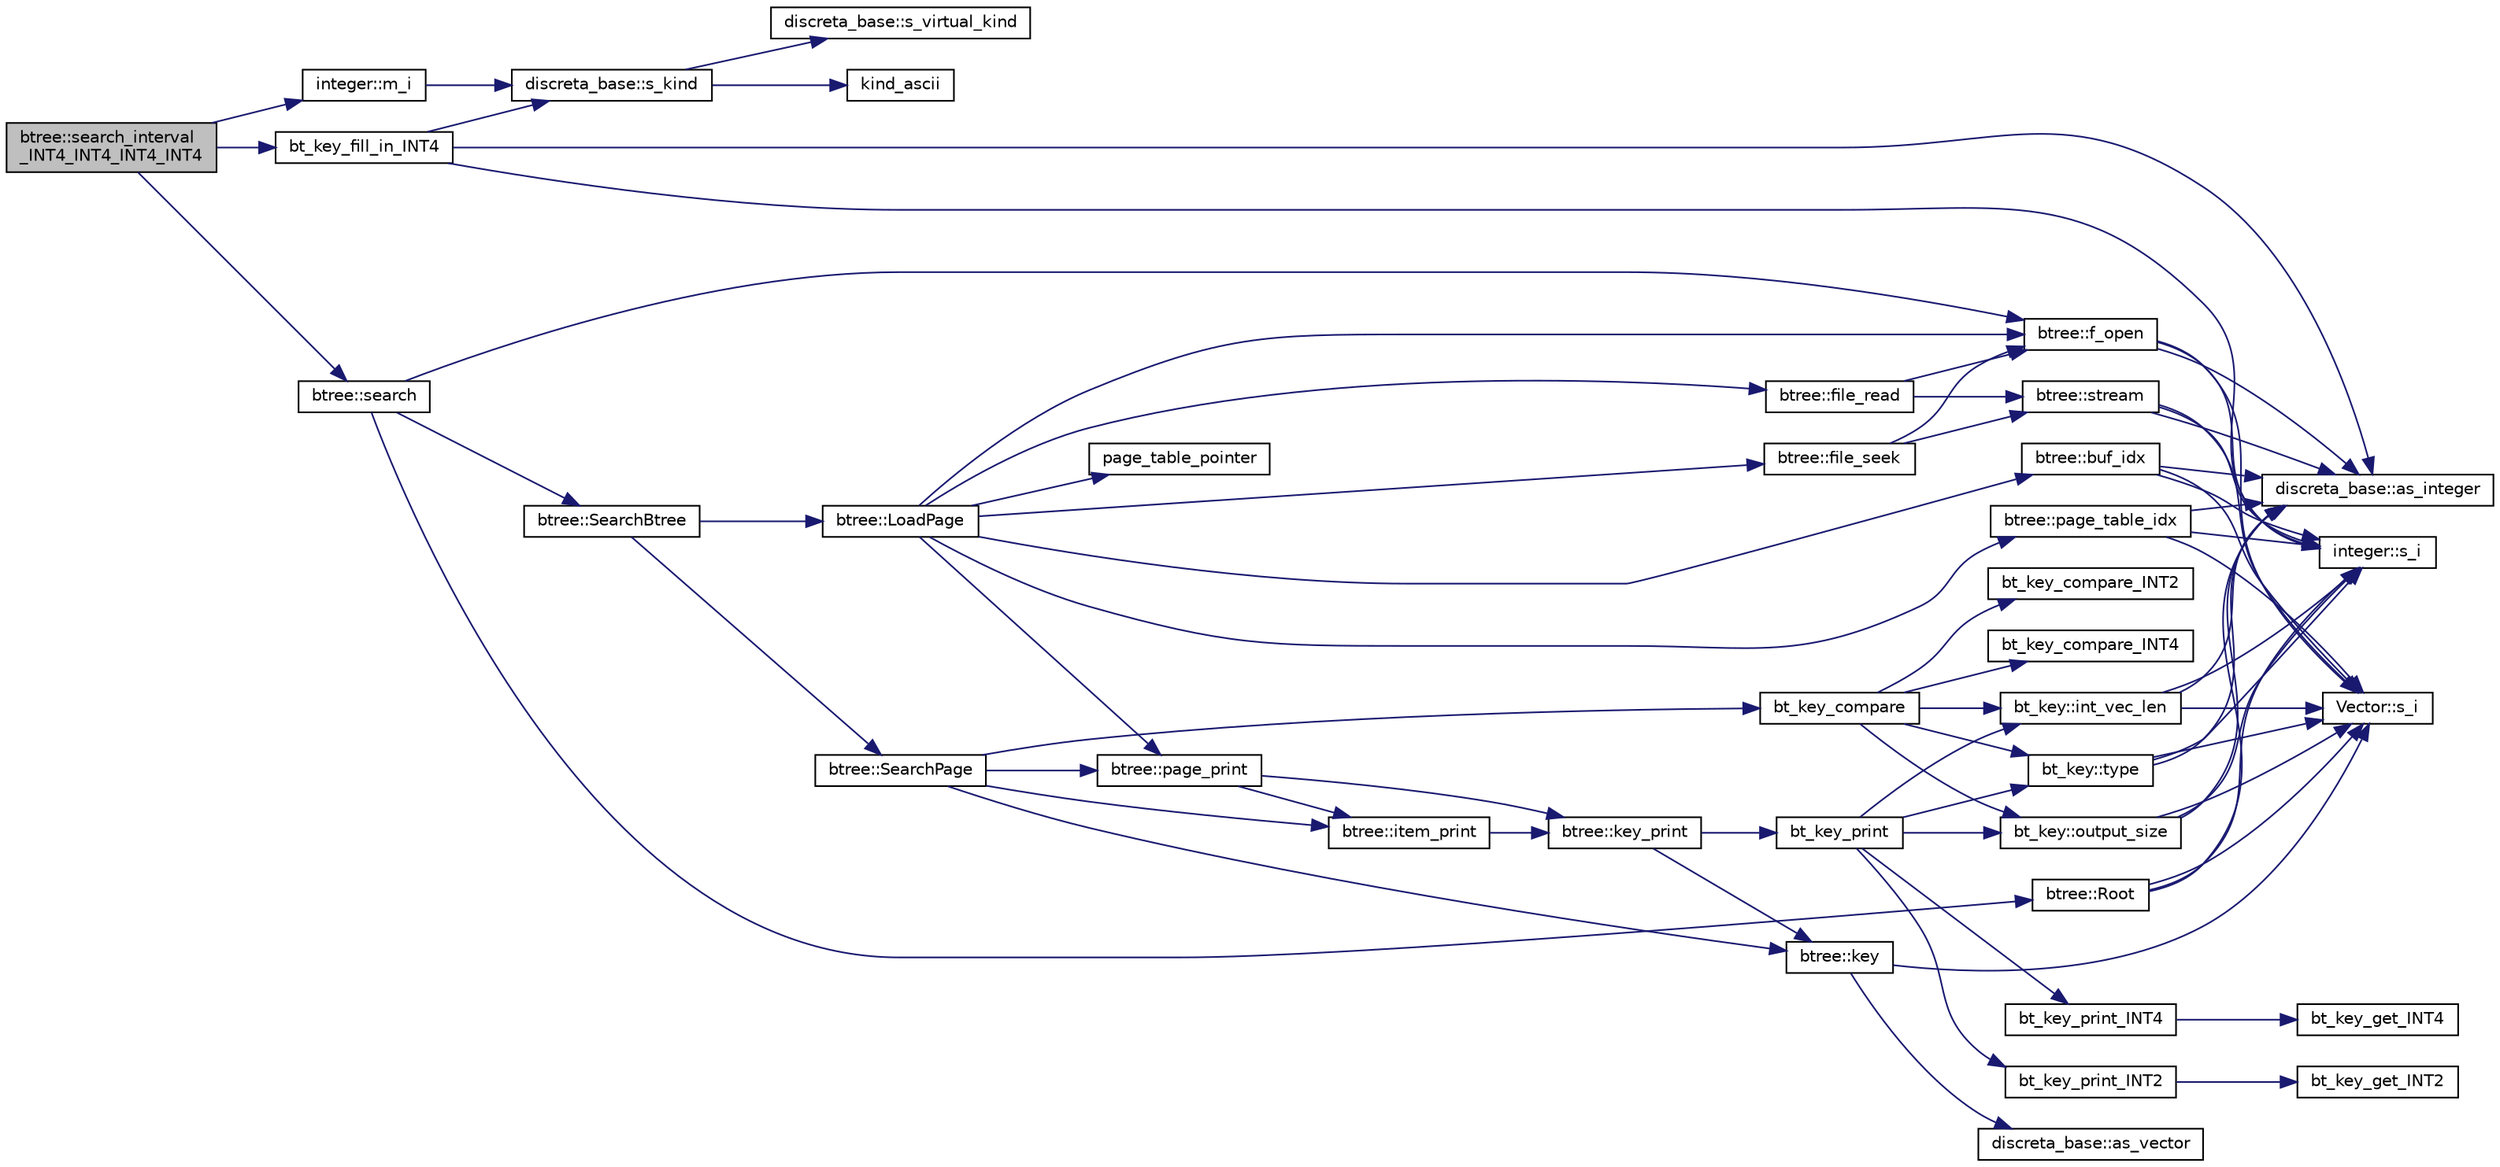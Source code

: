 digraph "btree::search_interval_INT4_INT4_INT4_INT4"
{
  edge [fontname="Helvetica",fontsize="10",labelfontname="Helvetica",labelfontsize="10"];
  node [fontname="Helvetica",fontsize="10",shape=record];
  rankdir="LR";
  Node3879 [label="btree::search_interval\l_INT4_INT4_INT4_INT4",height=0.2,width=0.4,color="black", fillcolor="grey75", style="filled", fontcolor="black"];
  Node3879 -> Node3880 [color="midnightblue",fontsize="10",style="solid",fontname="Helvetica"];
  Node3880 [label="integer::m_i",height=0.2,width=0.4,color="black", fillcolor="white", style="filled",URL="$d0/de5/classinteger.html#a869091f0a0f35f5354c8c4a70250e8a9"];
  Node3880 -> Node3881 [color="midnightblue",fontsize="10",style="solid",fontname="Helvetica"];
  Node3881 [label="discreta_base::s_kind",height=0.2,width=0.4,color="black", fillcolor="white", style="filled",URL="$d7/d71/classdiscreta__base.html#a8a830025c74adbbc3362418a7c2ba157"];
  Node3881 -> Node3882 [color="midnightblue",fontsize="10",style="solid",fontname="Helvetica"];
  Node3882 [label="discreta_base::s_virtual_kind",height=0.2,width=0.4,color="black", fillcolor="white", style="filled",URL="$d7/d71/classdiscreta__base.html#a52778a6d6943a468be083d0785d418fb"];
  Node3881 -> Node3883 [color="midnightblue",fontsize="10",style="solid",fontname="Helvetica"];
  Node3883 [label="kind_ascii",height=0.2,width=0.4,color="black", fillcolor="white", style="filled",URL="$d9/d60/discreta_8h.html#ad0ce825a9f29bc6cec27e1b64cfe27bf"];
  Node3879 -> Node3884 [color="midnightblue",fontsize="10",style="solid",fontname="Helvetica"];
  Node3884 [label="bt_key_fill_in_INT4",height=0.2,width=0.4,color="black", fillcolor="white", style="filled",URL="$d0/db3/bt__key_8_c.html#ab9236cc7f045b1beefa9445abd170dff"];
  Node3884 -> Node3881 [color="midnightblue",fontsize="10",style="solid",fontname="Helvetica"];
  Node3884 -> Node3885 [color="midnightblue",fontsize="10",style="solid",fontname="Helvetica"];
  Node3885 [label="discreta_base::as_integer",height=0.2,width=0.4,color="black", fillcolor="white", style="filled",URL="$d7/d71/classdiscreta__base.html#a00d7691eaf874fd283d942692fe8dd26"];
  Node3884 -> Node3886 [color="midnightblue",fontsize="10",style="solid",fontname="Helvetica"];
  Node3886 [label="integer::s_i",height=0.2,width=0.4,color="black", fillcolor="white", style="filled",URL="$d0/de5/classinteger.html#adf28e9f94d4c844adaa950deeb80b904"];
  Node3879 -> Node3887 [color="midnightblue",fontsize="10",style="solid",fontname="Helvetica"];
  Node3887 [label="btree::search",height=0.2,width=0.4,color="black", fillcolor="white", style="filled",URL="$dd/db0/classbtree.html#a0aea262fd4da610b2276f7742fc999d5"];
  Node3887 -> Node3888 [color="midnightblue",fontsize="10",style="solid",fontname="Helvetica"];
  Node3888 [label="btree::Root",height=0.2,width=0.4,color="black", fillcolor="white", style="filled",URL="$dd/db0/classbtree.html#a2fd65be715ab94bf4a764c4f582a642b"];
  Node3888 -> Node3889 [color="midnightblue",fontsize="10",style="solid",fontname="Helvetica"];
  Node3889 [label="Vector::s_i",height=0.2,width=0.4,color="black", fillcolor="white", style="filled",URL="$d5/db2/class_vector.html#a1c4fe1752523df8119f70dd550244871"];
  Node3888 -> Node3885 [color="midnightblue",fontsize="10",style="solid",fontname="Helvetica"];
  Node3888 -> Node3886 [color="midnightblue",fontsize="10",style="solid",fontname="Helvetica"];
  Node3887 -> Node3890 [color="midnightblue",fontsize="10",style="solid",fontname="Helvetica"];
  Node3890 [label="btree::f_open",height=0.2,width=0.4,color="black", fillcolor="white", style="filled",URL="$dd/db0/classbtree.html#a192d74607f02ea8e0ad631d6e6fd6704"];
  Node3890 -> Node3889 [color="midnightblue",fontsize="10",style="solid",fontname="Helvetica"];
  Node3890 -> Node3885 [color="midnightblue",fontsize="10",style="solid",fontname="Helvetica"];
  Node3890 -> Node3886 [color="midnightblue",fontsize="10",style="solid",fontname="Helvetica"];
  Node3887 -> Node3891 [color="midnightblue",fontsize="10",style="solid",fontname="Helvetica"];
  Node3891 [label="btree::SearchBtree",height=0.2,width=0.4,color="black", fillcolor="white", style="filled",URL="$dd/db0/classbtree.html#a6717768edf4de1aad4736c303bcedddd"];
  Node3891 -> Node3892 [color="midnightblue",fontsize="10",style="solid",fontname="Helvetica"];
  Node3892 [label="btree::LoadPage",height=0.2,width=0.4,color="black", fillcolor="white", style="filled",URL="$dd/db0/classbtree.html#a29d23b8b151b6b793aa1184ca6ccc947"];
  Node3892 -> Node3890 [color="midnightblue",fontsize="10",style="solid",fontname="Helvetica"];
  Node3892 -> Node3893 [color="midnightblue",fontsize="10",style="solid",fontname="Helvetica"];
  Node3893 [label="btree::buf_idx",height=0.2,width=0.4,color="black", fillcolor="white", style="filled",URL="$dd/db0/classbtree.html#a6a928fc93c93d8b5a83ad1ba699b453e"];
  Node3893 -> Node3889 [color="midnightblue",fontsize="10",style="solid",fontname="Helvetica"];
  Node3893 -> Node3885 [color="midnightblue",fontsize="10",style="solid",fontname="Helvetica"];
  Node3893 -> Node3886 [color="midnightblue",fontsize="10",style="solid",fontname="Helvetica"];
  Node3892 -> Node3894 [color="midnightblue",fontsize="10",style="solid",fontname="Helvetica"];
  Node3894 [label="page_table_pointer",height=0.2,width=0.4,color="black", fillcolor="white", style="filled",URL="$d9/d60/discreta_8h.html#a53208086adbea2817fe45f917410d9d0"];
  Node3892 -> Node3895 [color="midnightblue",fontsize="10",style="solid",fontname="Helvetica"];
  Node3895 [label="btree::page_table_idx",height=0.2,width=0.4,color="black", fillcolor="white", style="filled",URL="$dd/db0/classbtree.html#abc6a6f309e4c61cb5a7f4c4a248d384d"];
  Node3895 -> Node3889 [color="midnightblue",fontsize="10",style="solid",fontname="Helvetica"];
  Node3895 -> Node3885 [color="midnightblue",fontsize="10",style="solid",fontname="Helvetica"];
  Node3895 -> Node3886 [color="midnightblue",fontsize="10",style="solid",fontname="Helvetica"];
  Node3892 -> Node3896 [color="midnightblue",fontsize="10",style="solid",fontname="Helvetica"];
  Node3896 [label="btree::file_seek",height=0.2,width=0.4,color="black", fillcolor="white", style="filled",URL="$dd/db0/classbtree.html#a829c985973c7c164fda2d81398e13504"];
  Node3896 -> Node3890 [color="midnightblue",fontsize="10",style="solid",fontname="Helvetica"];
  Node3896 -> Node3897 [color="midnightblue",fontsize="10",style="solid",fontname="Helvetica"];
  Node3897 [label="btree::stream",height=0.2,width=0.4,color="black", fillcolor="white", style="filled",URL="$dd/db0/classbtree.html#af99e68df8c3674b7d77ed80a8bbcffac"];
  Node3897 -> Node3889 [color="midnightblue",fontsize="10",style="solid",fontname="Helvetica"];
  Node3897 -> Node3885 [color="midnightblue",fontsize="10",style="solid",fontname="Helvetica"];
  Node3897 -> Node3886 [color="midnightblue",fontsize="10",style="solid",fontname="Helvetica"];
  Node3892 -> Node3898 [color="midnightblue",fontsize="10",style="solid",fontname="Helvetica"];
  Node3898 [label="btree::file_read",height=0.2,width=0.4,color="black", fillcolor="white", style="filled",URL="$dd/db0/classbtree.html#ab0b9bbc01c3d3836048934e90aec5f6c"];
  Node3898 -> Node3890 [color="midnightblue",fontsize="10",style="solid",fontname="Helvetica"];
  Node3898 -> Node3897 [color="midnightblue",fontsize="10",style="solid",fontname="Helvetica"];
  Node3892 -> Node3899 [color="midnightblue",fontsize="10",style="solid",fontname="Helvetica"];
  Node3899 [label="btree::page_print",height=0.2,width=0.4,color="black", fillcolor="white", style="filled",URL="$dd/db0/classbtree.html#ae6ffbcdff58a0c738d1a0e27a963da5d"];
  Node3899 -> Node3900 [color="midnightblue",fontsize="10",style="solid",fontname="Helvetica"];
  Node3900 [label="btree::item_print",height=0.2,width=0.4,color="black", fillcolor="white", style="filled",URL="$dd/db0/classbtree.html#aca05a17e852f911cf7b1a971e7e7ad08"];
  Node3900 -> Node3901 [color="midnightblue",fontsize="10",style="solid",fontname="Helvetica"];
  Node3901 [label="btree::key_print",height=0.2,width=0.4,color="black", fillcolor="white", style="filled",URL="$dd/db0/classbtree.html#a4d527d5afa4891a2fa69fc1a07c48627"];
  Node3901 -> Node3902 [color="midnightblue",fontsize="10",style="solid",fontname="Helvetica"];
  Node3902 [label="bt_key_print",height=0.2,width=0.4,color="black", fillcolor="white", style="filled",URL="$d0/db3/bt__key_8_c.html#a14b2a3662044cca4e54d45f271c947aa"];
  Node3902 -> Node3903 [color="midnightblue",fontsize="10",style="solid",fontname="Helvetica"];
  Node3903 [label="bt_key::type",height=0.2,width=0.4,color="black", fillcolor="white", style="filled",URL="$d1/de5/classbt__key.html#ae788a415a20f75fe7160408a055bb33f"];
  Node3903 -> Node3889 [color="midnightblue",fontsize="10",style="solid",fontname="Helvetica"];
  Node3903 -> Node3885 [color="midnightblue",fontsize="10",style="solid",fontname="Helvetica"];
  Node3903 -> Node3886 [color="midnightblue",fontsize="10",style="solid",fontname="Helvetica"];
  Node3902 -> Node3904 [color="midnightblue",fontsize="10",style="solid",fontname="Helvetica"];
  Node3904 [label="bt_key::output_size",height=0.2,width=0.4,color="black", fillcolor="white", style="filled",URL="$d1/de5/classbt__key.html#acb48f95d030f62c56051d0cd6e013394"];
  Node3904 -> Node3889 [color="midnightblue",fontsize="10",style="solid",fontname="Helvetica"];
  Node3904 -> Node3885 [color="midnightblue",fontsize="10",style="solid",fontname="Helvetica"];
  Node3904 -> Node3886 [color="midnightblue",fontsize="10",style="solid",fontname="Helvetica"];
  Node3902 -> Node3905 [color="midnightblue",fontsize="10",style="solid",fontname="Helvetica"];
  Node3905 [label="bt_key_print_INT4",height=0.2,width=0.4,color="black", fillcolor="white", style="filled",URL="$d0/db3/bt__key_8_c.html#ad752d162f10144228c321f41fb5b8bdd"];
  Node3905 -> Node3906 [color="midnightblue",fontsize="10",style="solid",fontname="Helvetica"];
  Node3906 [label="bt_key_get_INT4",height=0.2,width=0.4,color="black", fillcolor="white", style="filled",URL="$d0/db3/bt__key_8_c.html#ae2728a8a265629876b486504625977fa"];
  Node3902 -> Node3907 [color="midnightblue",fontsize="10",style="solid",fontname="Helvetica"];
  Node3907 [label="bt_key_print_INT2",height=0.2,width=0.4,color="black", fillcolor="white", style="filled",URL="$d0/db3/bt__key_8_c.html#a557e01620ef554044797f4e097ba0924"];
  Node3907 -> Node3908 [color="midnightblue",fontsize="10",style="solid",fontname="Helvetica"];
  Node3908 [label="bt_key_get_INT2",height=0.2,width=0.4,color="black", fillcolor="white", style="filled",URL="$d0/db3/bt__key_8_c.html#a6a73c042fa4b7f530a244c4fc6c9e8f2"];
  Node3902 -> Node3909 [color="midnightblue",fontsize="10",style="solid",fontname="Helvetica"];
  Node3909 [label="bt_key::int_vec_len",height=0.2,width=0.4,color="black", fillcolor="white", style="filled",URL="$d1/de5/classbt__key.html#ac8e43906f79bacf330fa1726925b7e37"];
  Node3909 -> Node3889 [color="midnightblue",fontsize="10",style="solid",fontname="Helvetica"];
  Node3909 -> Node3885 [color="midnightblue",fontsize="10",style="solid",fontname="Helvetica"];
  Node3909 -> Node3886 [color="midnightblue",fontsize="10",style="solid",fontname="Helvetica"];
  Node3901 -> Node3910 [color="midnightblue",fontsize="10",style="solid",fontname="Helvetica"];
  Node3910 [label="btree::key",height=0.2,width=0.4,color="black", fillcolor="white", style="filled",URL="$dd/db0/classbtree.html#abc561b2c60acc5a699637b7eb2549503"];
  Node3910 -> Node3889 [color="midnightblue",fontsize="10",style="solid",fontname="Helvetica"];
  Node3910 -> Node3911 [color="midnightblue",fontsize="10",style="solid",fontname="Helvetica"];
  Node3911 [label="discreta_base::as_vector",height=0.2,width=0.4,color="black", fillcolor="white", style="filled",URL="$d7/d71/classdiscreta__base.html#a7bdd6cae39c380b128ee9e17e42cf020"];
  Node3899 -> Node3901 [color="midnightblue",fontsize="10",style="solid",fontname="Helvetica"];
  Node3891 -> Node3912 [color="midnightblue",fontsize="10",style="solid",fontname="Helvetica"];
  Node3912 [label="btree::SearchPage",height=0.2,width=0.4,color="black", fillcolor="white", style="filled",URL="$dd/db0/classbtree.html#a36608b9c27c8207ddb8f6b5f706ab439"];
  Node3912 -> Node3899 [color="midnightblue",fontsize="10",style="solid",fontname="Helvetica"];
  Node3912 -> Node3900 [color="midnightblue",fontsize="10",style="solid",fontname="Helvetica"];
  Node3912 -> Node3913 [color="midnightblue",fontsize="10",style="solid",fontname="Helvetica"];
  Node3913 [label="bt_key_compare",height=0.2,width=0.4,color="black", fillcolor="white", style="filled",URL="$d0/db3/bt__key_8_c.html#a44a07272f92f603a9401e4393205a37e"];
  Node3913 -> Node3903 [color="midnightblue",fontsize="10",style="solid",fontname="Helvetica"];
  Node3913 -> Node3904 [color="midnightblue",fontsize="10",style="solid",fontname="Helvetica"];
  Node3913 -> Node3914 [color="midnightblue",fontsize="10",style="solid",fontname="Helvetica"];
  Node3914 [label="bt_key_compare_INT4",height=0.2,width=0.4,color="black", fillcolor="white", style="filled",URL="$d0/db3/bt__key_8_c.html#afb03cce1de9c23799b1a852a8d66ae10"];
  Node3913 -> Node3915 [color="midnightblue",fontsize="10",style="solid",fontname="Helvetica"];
  Node3915 [label="bt_key_compare_INT2",height=0.2,width=0.4,color="black", fillcolor="white", style="filled",URL="$d0/db3/bt__key_8_c.html#ae148d38635bac4df6bca63352d77203e"];
  Node3913 -> Node3909 [color="midnightblue",fontsize="10",style="solid",fontname="Helvetica"];
  Node3912 -> Node3910 [color="midnightblue",fontsize="10",style="solid",fontname="Helvetica"];
}
